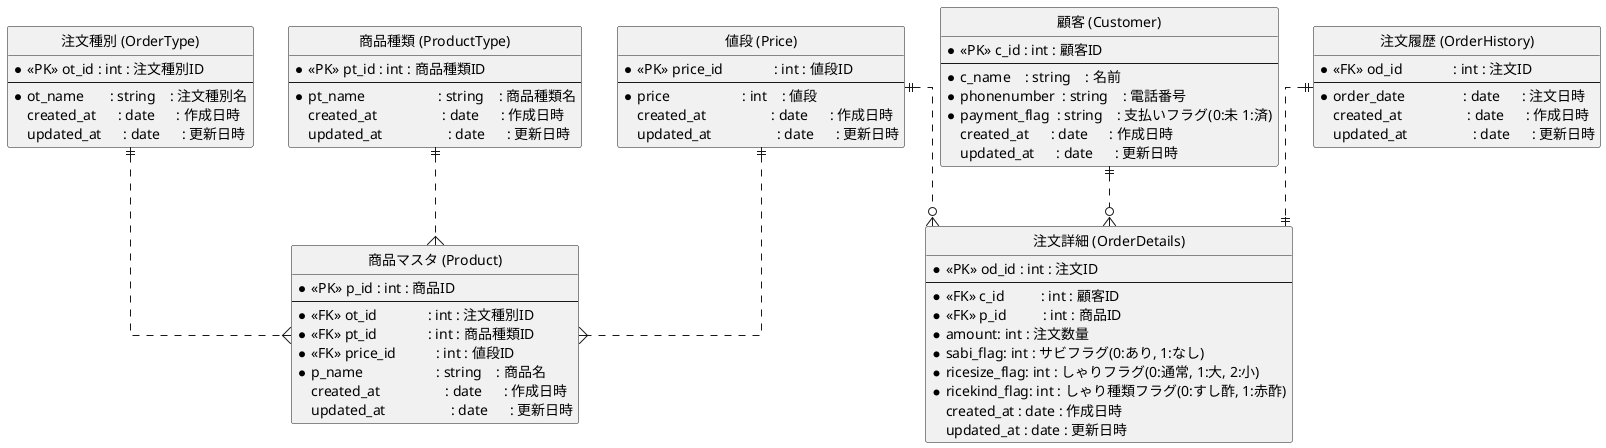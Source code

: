 @startuml sushi
 hide circle
 skinparam linetype ortho

 entity "注文種別 (OrderType)" as OrderType {
     * <<PK>> ot_id : int : 注文種別ID
     --
     * ot_name       : string    : 注文種別名
     created_at      : date      : 作成日時
     updated_at      : date      : 更新日時
 }
 
 entity "商品マスタ (Product)" as Product {
     * <<PK>> p_id : int : 商品ID
     --
     * <<FK>> ot_id              : int : 注文種別ID
     * <<FK>> pt_id              : int : 商品種類ID
     * <<FK>> price_id           : int : 値段ID
     * p_name                    : string    : 商品名
     created_at                  : date      : 作成日時
     updated_at                  : date      : 更新日時
 }

 entity "商品種類 (ProductType)" as ProductType {
     * <<PK>> pt_id : int : 商品種類ID
     --
     * pt_name                    : string    : 商品種類名
     created_at                  : date      : 作成日時
     updated_at                  : date      : 更新日時
 }

  entity "値段 (Price)" as Price {
     * <<PK>> price_id              : int : 値段ID
     --
     * price                    : int    : 値段
     created_at                  : date      : 作成日時
     updated_at                  : date      : 更新日時
 }

 entity "顧客 (Customer)" as Customer {
     * <<PK>> c_id : int : 顧客ID
     --
     * c_name    : string    : 名前
     * phonenumber  : string    : 電話番号
     * payment_flag  : string    : 支払いフラグ(0:未 1:済)
     created_at      : date      : 作成日時
     updated_at      : date      : 更新日時
 }

 entity "注文詳細 (OrderDetails)" as OrderDetails {
     * <<PK>> od_id : int : 注文ID
     --
     * <<FK>> c_id          : int : 顧客ID
     * <<FK>> p_id          : int : 商品ID
     * amount: int : 注文数量 
     * sabi_flag: int : サビフラグ(0:あり, 1:なし)
     * ricesize_flag: int : しゃりフラグ(0:通常, 1:大, 2:小)
     * ricekind_flag: int : しゃり種類フラグ(0:すし酢, 1:赤酢)
     created_at : date : 作成日時
     updated_at : date : 更新日時
 }

entity "注文履歴 (OrderHistory)" as OrderHistory {
     * <<FK>> od_id              : int : 注文ID
     --
     * order_date                : date      : 注文日時
     created_at                  : date      : 作成日時
     updated_at                  : date      : 更新日時
 }

 OrderType ||..{ Product
 ProductType ||..{ Product
 Price ||..{ Product
 Customer ||..o{ OrderDetails
 Price ||..o{ OrderDetails
 OrderHistory ||..|| OrderDetails

 @enduml